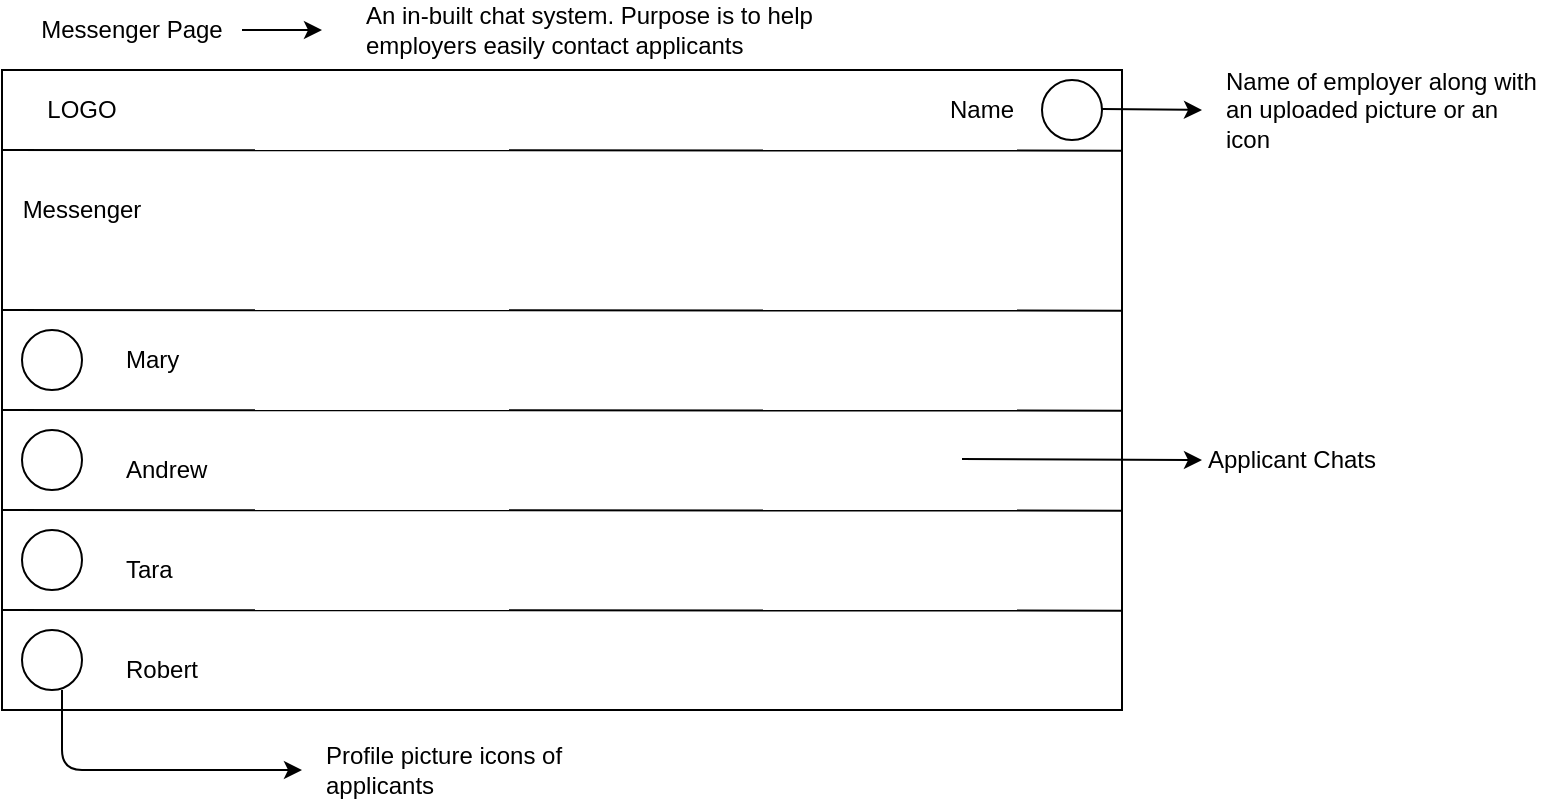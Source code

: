 <mxfile version="13.0.2" type="device"><diagram id="mB-zqTnfVnwWDjDMcLCV" name="Page-1"><mxGraphModel dx="782" dy="420" grid="0" gridSize="10" guides="1" tooltips="1" connect="1" arrows="1" fold="1" page="1" pageScale="1" pageWidth="827" pageHeight="1169" math="0" shadow="0"><root><mxCell id="0"/><mxCell id="1" parent="0"/><mxCell id="1jj7-H4tqynzfplFOOn5-1" value="" style="rounded=0;whiteSpace=wrap;html=1;" vertex="1" parent="1"><mxGeometry x="40" y="40" width="560" height="320" as="geometry"/></mxCell><mxCell id="1jj7-H4tqynzfplFOOn5-2" value="" style="endArrow=none;html=1;entryX=1;entryY=0.126;entryDx=0;entryDy=0;entryPerimeter=0;" edge="1" parent="1"><mxGeometry width="50" height="50" relative="1" as="geometry"><mxPoint x="40" y="80" as="sourcePoint"/><mxPoint x="600" y="80.32" as="targetPoint"/></mxGeometry></mxCell><mxCell id="1jj7-H4tqynzfplFOOn5-5" value="LOGO" style="text;html=1;strokeColor=none;fillColor=none;align=center;verticalAlign=middle;whiteSpace=wrap;rounded=0;" vertex="1" parent="1"><mxGeometry x="60" y="50" width="40" height="20" as="geometry"/></mxCell><mxCell id="1jj7-H4tqynzfplFOOn5-6" value="Name" style="text;html=1;strokeColor=none;fillColor=none;align=center;verticalAlign=middle;whiteSpace=wrap;rounded=0;" vertex="1" parent="1"><mxGeometry x="510" y="50" width="40" height="20" as="geometry"/></mxCell><mxCell id="1jj7-H4tqynzfplFOOn5-7" value="" style="ellipse;whiteSpace=wrap;html=1;aspect=fixed;" vertex="1" parent="1"><mxGeometry x="560" y="45" width="30" height="30" as="geometry"/></mxCell><mxCell id="1jj7-H4tqynzfplFOOn5-8" value="" style="endArrow=none;html=1;entryX=1;entryY=0.126;entryDx=0;entryDy=0;entryPerimeter=0;" edge="1" parent="1"><mxGeometry width="50" height="50" relative="1" as="geometry"><mxPoint x="40" y="160" as="sourcePoint"/><mxPoint x="600" y="160.32" as="targetPoint"/></mxGeometry></mxCell><mxCell id="1jj7-H4tqynzfplFOOn5-9" value="" style="endArrow=none;html=1;entryX=1;entryY=0.126;entryDx=0;entryDy=0;entryPerimeter=0;" edge="1" parent="1"><mxGeometry width="50" height="50" relative="1" as="geometry"><mxPoint x="40" y="260" as="sourcePoint"/><mxPoint x="600" y="260.32" as="targetPoint"/></mxGeometry></mxCell><mxCell id="1jj7-H4tqynzfplFOOn5-10" value="" style="endArrow=none;html=1;entryX=1;entryY=0.126;entryDx=0;entryDy=0;entryPerimeter=0;" edge="1" parent="1"><mxGeometry width="50" height="50" relative="1" as="geometry"><mxPoint x="40" y="210" as="sourcePoint"/><mxPoint x="600" y="210.32" as="targetPoint"/></mxGeometry></mxCell><mxCell id="1jj7-H4tqynzfplFOOn5-11" value="" style="endArrow=none;html=1;entryX=1;entryY=0.126;entryDx=0;entryDy=0;entryPerimeter=0;" edge="1" parent="1"><mxGeometry width="50" height="50" relative="1" as="geometry"><mxPoint x="40" y="310" as="sourcePoint"/><mxPoint x="600" y="310.32" as="targetPoint"/></mxGeometry></mxCell><mxCell id="1jj7-H4tqynzfplFOOn5-13" value="Messenger" style="text;html=1;strokeColor=none;fillColor=none;align=center;verticalAlign=middle;whiteSpace=wrap;rounded=0;" vertex="1" parent="1"><mxGeometry x="60" y="100" width="40" height="20" as="geometry"/></mxCell><mxCell id="1jj7-H4tqynzfplFOOn5-14" value="" style="ellipse;whiteSpace=wrap;html=1;aspect=fixed;" vertex="1" parent="1"><mxGeometry x="50" y="170" width="30" height="30" as="geometry"/></mxCell><mxCell id="1jj7-H4tqynzfplFOOn5-15" value="" style="ellipse;whiteSpace=wrap;html=1;aspect=fixed;" vertex="1" parent="1"><mxGeometry x="50" y="220" width="30" height="30" as="geometry"/></mxCell><mxCell id="1jj7-H4tqynzfplFOOn5-16" value="" style="ellipse;whiteSpace=wrap;html=1;aspect=fixed;" vertex="1" parent="1"><mxGeometry x="50" y="270" width="30" height="30" as="geometry"/></mxCell><mxCell id="1jj7-H4tqynzfplFOOn5-17" value="" style="ellipse;whiteSpace=wrap;html=1;aspect=fixed;" vertex="1" parent="1"><mxGeometry x="50" y="320" width="30" height="30" as="geometry"/></mxCell><mxCell id="1jj7-H4tqynzfplFOOn5-19" value="Mary" style="text;html=1;strokeColor=none;fillColor=none;align=left;verticalAlign=middle;whiteSpace=wrap;rounded=0;" vertex="1" parent="1"><mxGeometry x="100" y="175" width="40" height="20" as="geometry"/></mxCell><mxCell id="1jj7-H4tqynzfplFOOn5-20" value="Andrew" style="text;html=1;strokeColor=none;fillColor=none;align=left;verticalAlign=middle;whiteSpace=wrap;rounded=0;" vertex="1" parent="1"><mxGeometry x="100" y="230" width="40" height="20" as="geometry"/></mxCell><mxCell id="1jj7-H4tqynzfplFOOn5-21" value="Tara" style="text;html=1;strokeColor=none;fillColor=none;align=left;verticalAlign=middle;whiteSpace=wrap;rounded=0;" vertex="1" parent="1"><mxGeometry x="100" y="280" width="40" height="20" as="geometry"/></mxCell><mxCell id="1jj7-H4tqynzfplFOOn5-22" value="Robert" style="text;html=1;strokeColor=none;fillColor=none;align=left;verticalAlign=middle;whiteSpace=wrap;rounded=0;" vertex="1" parent="1"><mxGeometry x="100" y="330" width="40" height="20" as="geometry"/></mxCell><mxCell id="1jj7-H4tqynzfplFOOn5-26" style="edgeStyle=orthogonalEdgeStyle;rounded=0;orthogonalLoop=1;jettySize=auto;html=1;" edge="1" parent="1" source="1jj7-H4tqynzfplFOOn5-24"><mxGeometry relative="1" as="geometry"><mxPoint x="200" y="20" as="targetPoint"/></mxGeometry></mxCell><mxCell id="1jj7-H4tqynzfplFOOn5-24" value="Messenger Page" style="text;html=1;strokeColor=none;fillColor=none;align=center;verticalAlign=middle;whiteSpace=wrap;rounded=0;" vertex="1" parent="1"><mxGeometry x="50" y="10" width="110" height="20" as="geometry"/></mxCell><mxCell id="1jj7-H4tqynzfplFOOn5-27" value="An in-built chat system. Purpose is to help employers easily contact applicants" style="text;html=1;strokeColor=none;fillColor=none;align=left;verticalAlign=middle;whiteSpace=wrap;rounded=0;" vertex="1" parent="1"><mxGeometry x="220" y="10" width="230" height="20" as="geometry"/></mxCell><mxCell id="1jj7-H4tqynzfplFOOn5-28" value="" style="endArrow=classic;html=1;" edge="1" parent="1"><mxGeometry width="50" height="50" relative="1" as="geometry"><mxPoint x="520" y="234.5" as="sourcePoint"/><mxPoint x="640" y="235" as="targetPoint"/></mxGeometry></mxCell><mxCell id="1jj7-H4tqynzfplFOOn5-29" value="Applicant Chats" style="text;html=1;strokeColor=none;fillColor=none;align=center;verticalAlign=middle;whiteSpace=wrap;rounded=0;" vertex="1" parent="1"><mxGeometry x="640" y="227.5" width="90" height="15" as="geometry"/></mxCell><mxCell id="1jj7-H4tqynzfplFOOn5-31" value="" style="endArrow=classic;html=1;" edge="1" parent="1"><mxGeometry width="50" height="50" relative="1" as="geometry"><mxPoint x="590" y="59.5" as="sourcePoint"/><mxPoint x="640" y="60" as="targetPoint"/></mxGeometry></mxCell><mxCell id="1jj7-H4tqynzfplFOOn5-34" value="Name of employer along with an uploaded picture or an icon" style="text;html=1;strokeColor=none;fillColor=none;align=left;verticalAlign=middle;whiteSpace=wrap;rounded=0;" vertex="1" parent="1"><mxGeometry x="650" y="50" width="160" height="20" as="geometry"/></mxCell><mxCell id="1jj7-H4tqynzfplFOOn5-35" value="" style="endArrow=classic;html=1;" edge="1" parent="1"><mxGeometry width="50" height="50" relative="1" as="geometry"><mxPoint x="70" y="350" as="sourcePoint"/><mxPoint x="190" y="390" as="targetPoint"/><Array as="points"><mxPoint x="70" y="390"/></Array></mxGeometry></mxCell><mxCell id="1jj7-H4tqynzfplFOOn5-36" value="Profile picture icons of applicants" style="text;html=1;strokeColor=none;fillColor=none;align=left;verticalAlign=middle;whiteSpace=wrap;rounded=0;" vertex="1" parent="1"><mxGeometry x="200" y="380" width="150" height="20" as="geometry"/></mxCell></root></mxGraphModel></diagram></mxfile>